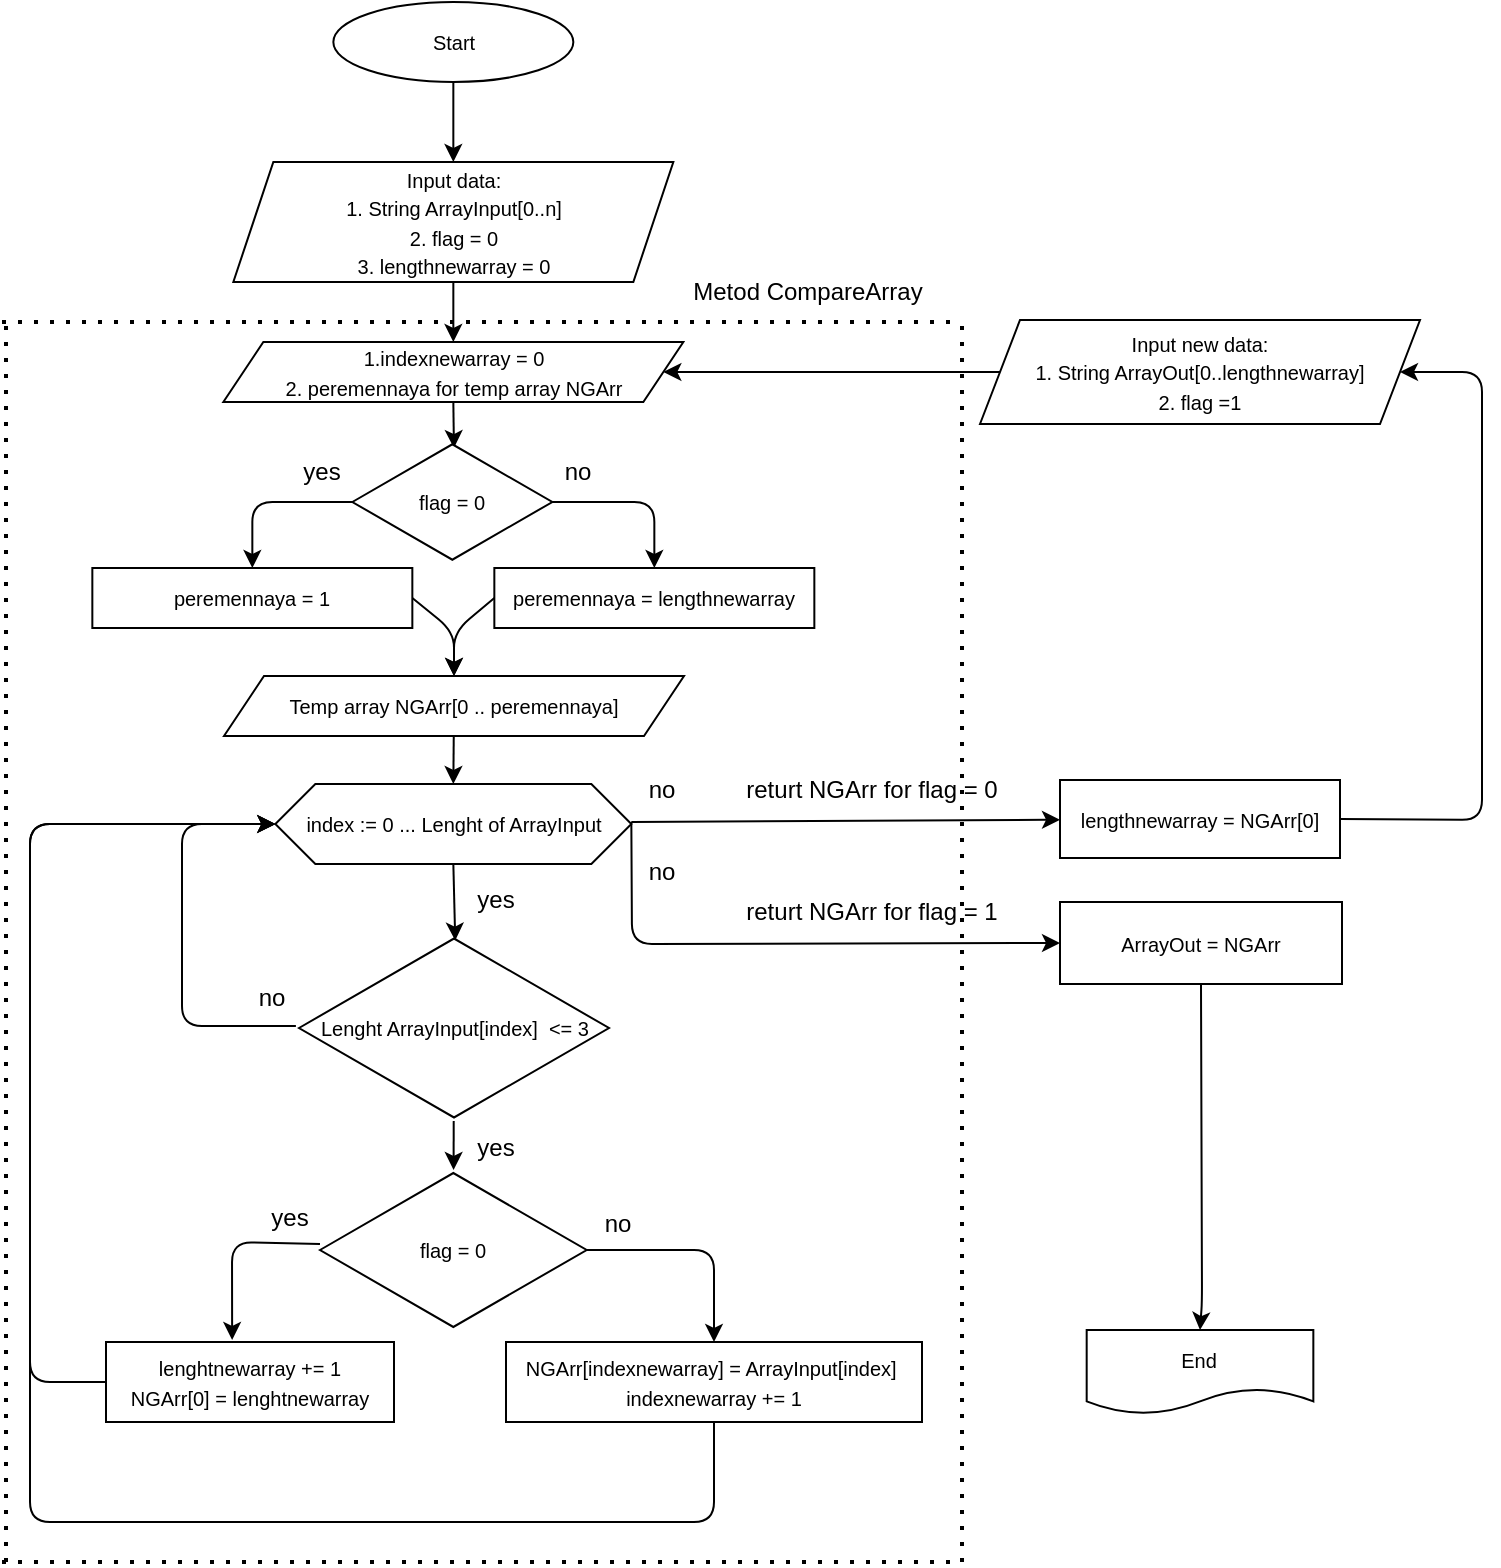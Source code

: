 <mxfile>
    <diagram id="y6qpPgVnYHczFaYz9nbh" name="Страница 1">
        <mxGraphModel dx="1181" dy="609" grid="1" gridSize="10" guides="1" tooltips="1" connect="1" arrows="1" fold="1" page="1" pageScale="1" pageWidth="827" pageHeight="1169" math="0" shadow="0">
            <root>
                <mxCell id="0"/>
                <mxCell id="1" parent="0"/>
                <mxCell id="8" style="edgeStyle=none;html=1;exitX=0.5;exitY=1;exitDx=0;exitDy=0;entryX=0.5;entryY=0;entryDx=0;entryDy=0;" parent="1" source="2" target="6" edge="1">
                    <mxGeometry relative="1" as="geometry"/>
                </mxCell>
                <mxCell id="2" value="&lt;font style=&quot;font-size: 10px&quot;&gt;Start&lt;/font&gt;" style="ellipse;whiteSpace=wrap;html=1;" parent="1" vertex="1">
                    <mxGeometry x="205.67" y="40" width="120" height="40" as="geometry"/>
                </mxCell>
                <mxCell id="75" style="edgeStyle=none;html=1;exitX=0.5;exitY=1;exitDx=0;exitDy=0;entryX=0.5;entryY=0;entryDx=0;entryDy=0;" parent="1" source="6" target="82" edge="1">
                    <mxGeometry relative="1" as="geometry"/>
                </mxCell>
                <mxCell id="6" value="&lt;font style=&quot;font-size: 10px&quot;&gt;&lt;span&gt;Input data:&lt;/span&gt;&lt;br&gt;&lt;span&gt;1. String ArrayInput[0..n]&lt;br&gt;2. flag = 0&lt;br&gt;3. l&lt;/span&gt;engthnewarray = 0&lt;/font&gt;&lt;span&gt;&lt;br&gt;&lt;/span&gt;" style="shape=parallelogram;perimeter=parallelogramPerimeter;whiteSpace=wrap;html=1;fixedSize=1;" parent="1" vertex="1">
                    <mxGeometry x="155.67" y="120" width="220" height="60" as="geometry"/>
                </mxCell>
                <mxCell id="16" style="edgeStyle=none;html=1;exitX=0.5;exitY=1;exitDx=0;exitDy=0;entryX=0.504;entryY=0.03;entryDx=0;entryDy=0;entryPerimeter=0;" parent="1" source="14" target="15" edge="1">
                    <mxGeometry relative="1" as="geometry"/>
                </mxCell>
                <mxCell id="14" value="&lt;span&gt;&lt;font style=&quot;font-size: 10px&quot;&gt;index := 0 ... Lenght of ArrayInput&lt;/font&gt;&lt;/span&gt;" style="shape=hexagon;perimeter=hexagonPerimeter2;whiteSpace=wrap;html=1;fixedSize=1;" parent="1" vertex="1">
                    <mxGeometry x="176.67" y="431" width="178" height="40" as="geometry"/>
                </mxCell>
                <mxCell id="57" value="" style="edgeStyle=none;html=1;fontSize=10;" parent="1" source="15" target="56" edge="1">
                    <mxGeometry relative="1" as="geometry"/>
                </mxCell>
                <mxCell id="70" style="edgeStyle=none;html=1;entryX=0;entryY=0.5;entryDx=0;entryDy=0;exitX=-0.01;exitY=0.489;exitDx=0;exitDy=0;exitPerimeter=0;" parent="1" source="15" target="14" edge="1">
                    <mxGeometry relative="1" as="geometry">
                        <Array as="points">
                            <mxPoint x="130" y="552"/>
                            <mxPoint x="130" y="451"/>
                        </Array>
                    </mxGeometry>
                </mxCell>
                <mxCell id="15" value="&lt;font style=&quot;font-size: 10px&quot;&gt;Lenght ArrayInput[index]&amp;nbsp; &amp;lt;= 3&lt;/font&gt;" style="html=1;whiteSpace=wrap;aspect=fixed;shape=isoRectangle;" parent="1" vertex="1">
                    <mxGeometry x="188.5" y="506.5" width="155" height="93" as="geometry"/>
                </mxCell>
                <mxCell id="18" value="yes" style="text;html=1;strokeColor=none;fillColor=none;align=center;verticalAlign=middle;whiteSpace=wrap;rounded=0;" parent="1" vertex="1">
                    <mxGeometry x="272" y="474" width="30" height="30" as="geometry"/>
                </mxCell>
                <mxCell id="71" style="edgeStyle=none;html=1;entryX=0;entryY=0.5;entryDx=0;entryDy=0;" parent="1" source="19" target="14" edge="1">
                    <mxGeometry relative="1" as="geometry">
                        <Array as="points">
                            <mxPoint x="54" y="730"/>
                            <mxPoint x="54" y="451"/>
                        </Array>
                    </mxGeometry>
                </mxCell>
                <mxCell id="19" value="&lt;font style=&quot;font-size: 10px&quot;&gt;lenghtnewarray += 1&lt;br&gt;NGArr[0] = lenghtnewarray&lt;br&gt;&lt;/font&gt;" style="rounded=0;whiteSpace=wrap;html=1;" parent="1" vertex="1">
                    <mxGeometry x="92" y="710" width="144" height="40" as="geometry"/>
                </mxCell>
                <mxCell id="21" value="yes" style="text;html=1;strokeColor=none;fillColor=none;align=center;verticalAlign=middle;whiteSpace=wrap;rounded=0;" parent="1" vertex="1">
                    <mxGeometry x="272" y="598" width="30" height="30" as="geometry"/>
                </mxCell>
                <mxCell id="26" value="no" style="text;html=1;strokeColor=none;fillColor=none;align=center;verticalAlign=middle;whiteSpace=wrap;rounded=0;" parent="1" vertex="1">
                    <mxGeometry x="160" y="523" width="30" height="30" as="geometry"/>
                </mxCell>
                <mxCell id="84" value="" style="edgeStyle=none;html=1;fontSize=10;entryX=1;entryY=0.5;entryDx=0;entryDy=0;" parent="1" source="37" target="82" edge="1">
                    <mxGeometry relative="1" as="geometry"/>
                </mxCell>
                <mxCell id="37" value="&lt;font style=&quot;font-size: 10px&quot;&gt;&lt;span&gt;Input new data:&lt;/span&gt;&lt;br&gt;&lt;span&gt;1. String ArrayOut[0..lengthnewarray]&lt;br&gt;2. flag =1&lt;/span&gt;&lt;/font&gt;&lt;span&gt;&lt;br&gt;&lt;/span&gt;" style="shape=parallelogram;perimeter=parallelogramPerimeter;whiteSpace=wrap;html=1;fixedSize=1;" parent="1" vertex="1">
                    <mxGeometry x="529" y="199" width="220" height="52" as="geometry"/>
                </mxCell>
                <mxCell id="86" style="edgeStyle=none;html=1;exitX=0;exitY=1;exitDx=0;exitDy=0;fontSize=10;" parent="1" target="85" edge="1">
                    <mxGeometry relative="1" as="geometry">
                        <mxPoint x="354.67" y="450" as="sourcePoint"/>
                    </mxGeometry>
                </mxCell>
                <mxCell id="91" style="edgeStyle=none;html=1;exitX=0;exitY=1;exitDx=0;exitDy=0;entryX=0;entryY=0.5;entryDx=0;entryDy=0;fontSize=10;" parent="1" target="89" edge="1">
                    <mxGeometry relative="1" as="geometry">
                        <Array as="points">
                            <mxPoint x="355" y="511"/>
                        </Array>
                        <mxPoint x="354.67" y="450" as="sourcePoint"/>
                    </mxGeometry>
                </mxCell>
                <mxCell id="39" value="no" style="text;html=1;strokeColor=none;fillColor=none;align=center;verticalAlign=middle;whiteSpace=wrap;rounded=0;" parent="1" vertex="1">
                    <mxGeometry x="354.67" y="419" width="30" height="30" as="geometry"/>
                </mxCell>
                <mxCell id="54" value="End" style="shape=document;whiteSpace=wrap;html=1;boundedLbl=1;fontSize=10;" parent="1" vertex="1">
                    <mxGeometry x="582.34" y="704" width="113.33" height="42" as="geometry"/>
                </mxCell>
                <mxCell id="59" style="edgeStyle=none;html=1;entryX=0.5;entryY=0;entryDx=0;entryDy=0;fontSize=10;" parent="1" source="56" target="58" edge="1">
                    <mxGeometry relative="1" as="geometry">
                        <Array as="points">
                            <mxPoint x="396" y="664"/>
                        </Array>
                    </mxGeometry>
                </mxCell>
                <mxCell id="61" style="edgeStyle=none;html=1;entryX=0.438;entryY=-0.025;entryDx=0;entryDy=0;entryPerimeter=0;fontSize=10;exitX=0;exitY=0.463;exitDx=0;exitDy=0;exitPerimeter=0;" parent="1" source="56" target="19" edge="1">
                    <mxGeometry relative="1" as="geometry">
                        <Array as="points">
                            <mxPoint x="155" y="660"/>
                        </Array>
                    </mxGeometry>
                </mxCell>
                <mxCell id="56" value="&lt;font style=&quot;font-size: 10px&quot;&gt;flag = 0&lt;/font&gt;" style="html=1;whiteSpace=wrap;aspect=fixed;shape=isoRectangle;" parent="1" vertex="1">
                    <mxGeometry x="199" y="624" width="133.34" height="80" as="geometry"/>
                </mxCell>
                <mxCell id="72" style="edgeStyle=none;html=1;entryX=0;entryY=0.5;entryDx=0;entryDy=0;exitX=0.5;exitY=1;exitDx=0;exitDy=0;" parent="1" source="58" target="14" edge="1">
                    <mxGeometry relative="1" as="geometry">
                        <mxPoint x="164" y="938" as="sourcePoint"/>
                        <Array as="points">
                            <mxPoint x="396" y="800"/>
                            <mxPoint x="54" y="800"/>
                            <mxPoint x="54" y="451"/>
                        </Array>
                    </mxGeometry>
                </mxCell>
                <mxCell id="58" value="&lt;font style=&quot;font-size: 10px&quot;&gt;NGArr[indexnewarray] = ArrayInput[index]&amp;nbsp;&lt;br&gt;indexnewarray += 1&lt;/font&gt;" style="rounded=0;whiteSpace=wrap;html=1;" parent="1" vertex="1">
                    <mxGeometry x="292" y="710" width="208" height="40" as="geometry"/>
                </mxCell>
                <mxCell id="60" value="no" style="text;html=1;strokeColor=none;fillColor=none;align=center;verticalAlign=middle;whiteSpace=wrap;rounded=0;" parent="1" vertex="1">
                    <mxGeometry x="333" y="636" width="30" height="30" as="geometry"/>
                </mxCell>
                <mxCell id="62" value="yes" style="text;html=1;strokeColor=none;fillColor=none;align=center;verticalAlign=middle;whiteSpace=wrap;rounded=0;" parent="1" vertex="1">
                    <mxGeometry x="169" y="633" width="30" height="30" as="geometry"/>
                </mxCell>
                <mxCell id="67" style="edgeStyle=none;html=1;entryX=0.5;entryY=0;entryDx=0;entryDy=0;fontSize=10;exitX=0.5;exitY=1;exitDx=0;exitDy=0;" parent="1" source="89" target="54" edge="1">
                    <mxGeometry relative="1" as="geometry">
                        <Array as="points">
                            <mxPoint x="640" y="690"/>
                        </Array>
                        <mxPoint x="667.245" y="530" as="sourcePoint"/>
                    </mxGeometry>
                </mxCell>
                <mxCell id="76" value="" style="endArrow=none;dashed=1;html=1;dashPattern=1 3;strokeWidth=2;" parent="1" edge="1">
                    <mxGeometry width="50" height="50" relative="1" as="geometry">
                        <mxPoint x="520" y="820" as="sourcePoint"/>
                        <mxPoint x="520" y="200" as="targetPoint"/>
                    </mxGeometry>
                </mxCell>
                <mxCell id="77" value="" style="endArrow=none;dashed=1;html=1;dashPattern=1 3;strokeWidth=2;" parent="1" edge="1">
                    <mxGeometry width="50" height="50" relative="1" as="geometry">
                        <mxPoint x="40" y="200" as="sourcePoint"/>
                        <mxPoint x="520" y="200" as="targetPoint"/>
                    </mxGeometry>
                </mxCell>
                <mxCell id="79" value="" style="endArrow=none;dashed=1;html=1;dashPattern=1 3;strokeWidth=2;" parent="1" edge="1">
                    <mxGeometry width="50" height="50" relative="1" as="geometry">
                        <mxPoint x="42" y="820" as="sourcePoint"/>
                        <mxPoint x="42" y="200" as="targetPoint"/>
                    </mxGeometry>
                </mxCell>
                <mxCell id="80" value="" style="endArrow=none;dashed=1;html=1;dashPattern=1 3;strokeWidth=2;" parent="1" edge="1">
                    <mxGeometry width="50" height="50" relative="1" as="geometry">
                        <mxPoint x="40" y="820" as="sourcePoint"/>
                        <mxPoint x="520" y="820" as="targetPoint"/>
                    </mxGeometry>
                </mxCell>
                <mxCell id="81" value="Metod&amp;nbsp;CompareArray" style="text;html=1;strokeColor=none;fillColor=none;align=center;verticalAlign=middle;whiteSpace=wrap;rounded=0;" parent="1" vertex="1">
                    <mxGeometry x="375.67" y="170" width="134.33" height="30" as="geometry"/>
                </mxCell>
                <mxCell id="107" style="edgeStyle=none;html=1;exitX=0.5;exitY=1;exitDx=0;exitDy=0;entryX=0.508;entryY=0.05;entryDx=0;entryDy=0;entryPerimeter=0;fontSize=10;" edge="1" parent="1" source="82" target="94">
                    <mxGeometry relative="1" as="geometry"/>
                </mxCell>
                <mxCell id="82" value="&lt;font style=&quot;font-size: 10px&quot;&gt;1.indexnewarray = 0&lt;br&gt;2. peremennaya for temp array NGArr&lt;br&gt;&lt;/font&gt;" style="shape=parallelogram;perimeter=parallelogramPerimeter;whiteSpace=wrap;html=1;fixedSize=1;" parent="1" vertex="1">
                    <mxGeometry x="150.67" y="210" width="230" height="30" as="geometry"/>
                </mxCell>
                <mxCell id="102" style="edgeStyle=none;html=1;entryX=1;entryY=0.5;entryDx=0;entryDy=0;fontSize=10;exitX=1;exitY=0.5;exitDx=0;exitDy=0;" edge="1" parent="1" source="85" target="37">
                    <mxGeometry relative="1" as="geometry">
                        <Array as="points">
                            <mxPoint x="780" y="449"/>
                            <mxPoint x="780" y="225"/>
                        </Array>
                    </mxGeometry>
                </mxCell>
                <mxCell id="85" value="&lt;span&gt;l&lt;/span&gt;&lt;span&gt;engthnewarray = NGArr[0]&lt;/span&gt;" style="rounded=0;whiteSpace=wrap;html=1;fontSize=10;" parent="1" vertex="1">
                    <mxGeometry x="569" y="429" width="140" height="39" as="geometry"/>
                </mxCell>
                <mxCell id="87" value="&lt;font style=&quot;font-size: 12px&quot;&gt;returt NGArr for flag = 0&lt;/font&gt;" style="text;html=1;strokeColor=none;fillColor=none;align=center;verticalAlign=middle;whiteSpace=wrap;rounded=0;fontSize=10;" parent="1" vertex="1">
                    <mxGeometry x="400" y="419" width="150" height="30" as="geometry"/>
                </mxCell>
                <mxCell id="89" value="&lt;font style=&quot;font-size: 10px&quot;&gt;ArrayOut = NGArr&lt;/font&gt;" style="rounded=0;whiteSpace=wrap;html=1;fontSize=12;" parent="1" vertex="1">
                    <mxGeometry x="569" y="490" width="141" height="41" as="geometry"/>
                </mxCell>
                <mxCell id="92" value="&lt;font style=&quot;font-size: 12px&quot;&gt;returt NGArr for flag = 1&lt;/font&gt;" style="text;html=1;strokeColor=none;fillColor=none;align=center;verticalAlign=middle;whiteSpace=wrap;rounded=0;fontSize=10;" parent="1" vertex="1">
                    <mxGeometry x="400" y="480" width="150" height="30" as="geometry"/>
                </mxCell>
                <mxCell id="93" value="no" style="text;html=1;strokeColor=none;fillColor=none;align=center;verticalAlign=middle;whiteSpace=wrap;rounded=0;" parent="1" vertex="1">
                    <mxGeometry x="354.67" y="460" width="30" height="30" as="geometry"/>
                </mxCell>
                <mxCell id="97" style="edgeStyle=none;html=1;entryX=0.5;entryY=0;entryDx=0;entryDy=0;fontSize=10;" edge="1" parent="1" source="94" target="95">
                    <mxGeometry relative="1" as="geometry">
                        <Array as="points">
                            <mxPoint x="165.17" y="290"/>
                        </Array>
                    </mxGeometry>
                </mxCell>
                <mxCell id="98" style="edgeStyle=none;html=1;entryX=0.5;entryY=0;entryDx=0;entryDy=0;fontSize=10;" edge="1" parent="1" source="94" target="96">
                    <mxGeometry relative="1" as="geometry">
                        <Array as="points">
                            <mxPoint x="366.17" y="290"/>
                        </Array>
                    </mxGeometry>
                </mxCell>
                <mxCell id="94" value="&lt;span style=&quot;font-size: 10px&quot;&gt;flag = 0&lt;/span&gt;" style="html=1;whiteSpace=wrap;aspect=fixed;shape=isoRectangle;" vertex="1" parent="1">
                    <mxGeometry x="215.17" y="260" width="100" height="60" as="geometry"/>
                </mxCell>
                <mxCell id="109" style="edgeStyle=none;html=1;exitX=1;exitY=0.5;exitDx=0;exitDy=0;entryX=0.5;entryY=0;entryDx=0;entryDy=0;fontSize=10;" edge="1" parent="1" source="95" target="105">
                    <mxGeometry relative="1" as="geometry">
                        <Array as="points">
                            <mxPoint x="266" y="355"/>
                        </Array>
                    </mxGeometry>
                </mxCell>
                <mxCell id="95" value="&lt;font style=&quot;font-size: 10px&quot;&gt;peremennaya = 1&lt;/font&gt;" style="rounded=0;whiteSpace=wrap;html=1;" vertex="1" parent="1">
                    <mxGeometry x="85.17" y="323" width="160" height="30" as="geometry"/>
                </mxCell>
                <mxCell id="108" style="edgeStyle=none;html=1;exitX=0;exitY=0.5;exitDx=0;exitDy=0;entryX=0.5;entryY=0;entryDx=0;entryDy=0;fontSize=10;" edge="1" parent="1" source="96" target="105">
                    <mxGeometry relative="1" as="geometry">
                        <Array as="points">
                            <mxPoint x="266" y="355"/>
                        </Array>
                    </mxGeometry>
                </mxCell>
                <mxCell id="96" value="&lt;font style=&quot;font-size: 10px&quot;&gt;peremennaya =&amp;nbsp;lengthnewarray&lt;/font&gt;" style="rounded=0;whiteSpace=wrap;html=1;" vertex="1" parent="1">
                    <mxGeometry x="286.17" y="323" width="160" height="30" as="geometry"/>
                </mxCell>
                <mxCell id="103" value="yes" style="text;html=1;strokeColor=none;fillColor=none;align=center;verticalAlign=middle;whiteSpace=wrap;rounded=0;" vertex="1" parent="1">
                    <mxGeometry x="185.17" y="260" width="30" height="30" as="geometry"/>
                </mxCell>
                <mxCell id="104" value="no" style="text;html=1;strokeColor=none;fillColor=none;align=center;verticalAlign=middle;whiteSpace=wrap;rounded=0;" vertex="1" parent="1">
                    <mxGeometry x="313.17" y="260" width="30" height="30" as="geometry"/>
                </mxCell>
                <mxCell id="106" value="" style="edgeStyle=none;html=1;fontSize=10;entryX=0.5;entryY=0;entryDx=0;entryDy=0;" edge="1" parent="1" source="105" target="14">
                    <mxGeometry relative="1" as="geometry"/>
                </mxCell>
                <mxCell id="105" value="&lt;font style=&quot;font-size: 10px&quot;&gt;Temp array NGArr[0 .. peremennaya]&lt;br&gt;&lt;/font&gt;" style="shape=parallelogram;perimeter=parallelogramPerimeter;whiteSpace=wrap;html=1;fixedSize=1;" vertex="1" parent="1">
                    <mxGeometry x="151" y="377" width="230" height="30" as="geometry"/>
                </mxCell>
            </root>
        </mxGraphModel>
    </diagram>
</mxfile>